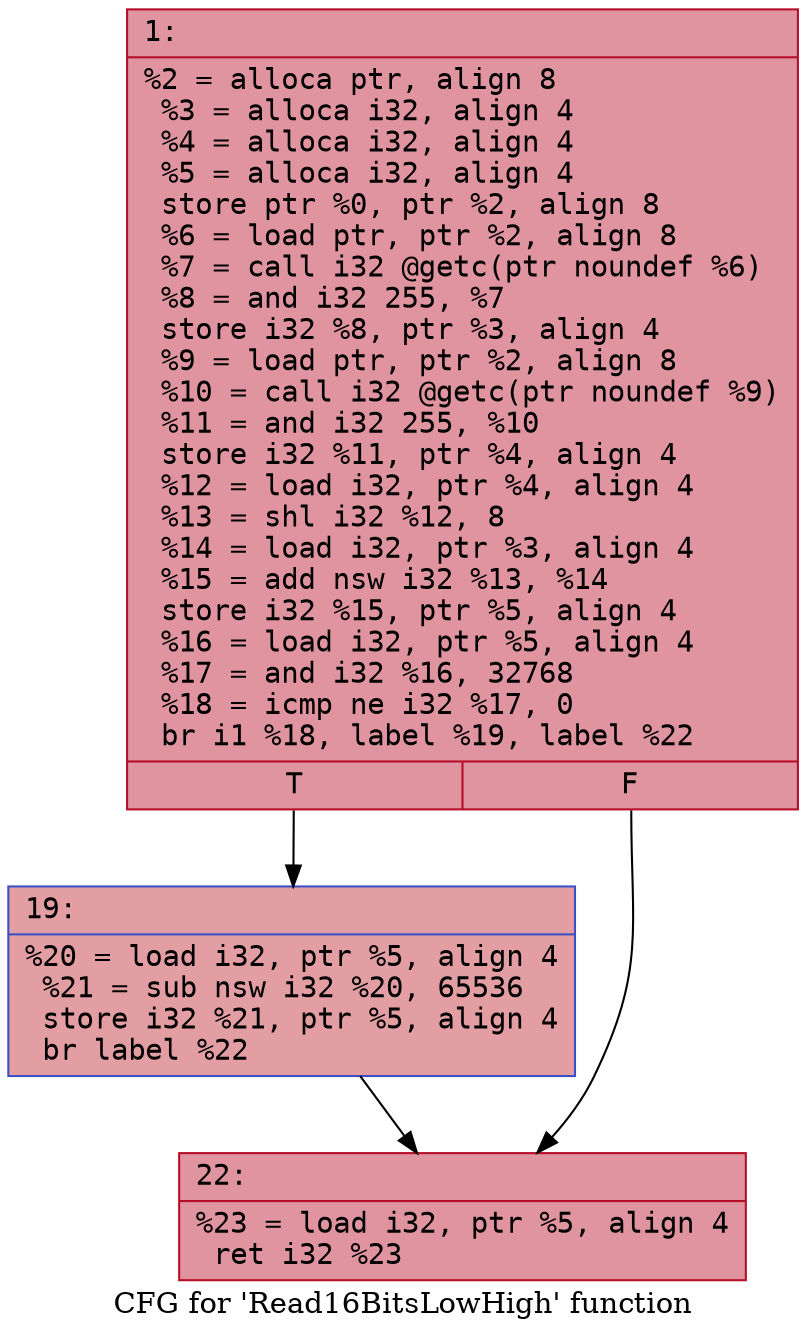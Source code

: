 digraph "CFG for 'Read16BitsLowHigh' function" {
	label="CFG for 'Read16BitsLowHigh' function";

	Node0x600003e0a490 [shape=record,color="#b70d28ff", style=filled, fillcolor="#b70d2870" fontname="Courier",label="{1:\l|  %2 = alloca ptr, align 8\l  %3 = alloca i32, align 4\l  %4 = alloca i32, align 4\l  %5 = alloca i32, align 4\l  store ptr %0, ptr %2, align 8\l  %6 = load ptr, ptr %2, align 8\l  %7 = call i32 @getc(ptr noundef %6)\l  %8 = and i32 255, %7\l  store i32 %8, ptr %3, align 4\l  %9 = load ptr, ptr %2, align 8\l  %10 = call i32 @getc(ptr noundef %9)\l  %11 = and i32 255, %10\l  store i32 %11, ptr %4, align 4\l  %12 = load i32, ptr %4, align 4\l  %13 = shl i32 %12, 8\l  %14 = load i32, ptr %3, align 4\l  %15 = add nsw i32 %13, %14\l  store i32 %15, ptr %5, align 4\l  %16 = load i32, ptr %5, align 4\l  %17 = and i32 %16, 32768\l  %18 = icmp ne i32 %17, 0\l  br i1 %18, label %19, label %22\l|{<s0>T|<s1>F}}"];
	Node0x600003e0a490:s0 -> Node0x600003e0a4e0[tooltip="1 -> 19\nProbability 50.00%" ];
	Node0x600003e0a490:s1 -> Node0x600003e0a530[tooltip="1 -> 22\nProbability 50.00%" ];
	Node0x600003e0a4e0 [shape=record,color="#3d50c3ff", style=filled, fillcolor="#be242e70" fontname="Courier",label="{19:\l|  %20 = load i32, ptr %5, align 4\l  %21 = sub nsw i32 %20, 65536\l  store i32 %21, ptr %5, align 4\l  br label %22\l}"];
	Node0x600003e0a4e0 -> Node0x600003e0a530[tooltip="19 -> 22\nProbability 100.00%" ];
	Node0x600003e0a530 [shape=record,color="#b70d28ff", style=filled, fillcolor="#b70d2870" fontname="Courier",label="{22:\l|  %23 = load i32, ptr %5, align 4\l  ret i32 %23\l}"];
}
